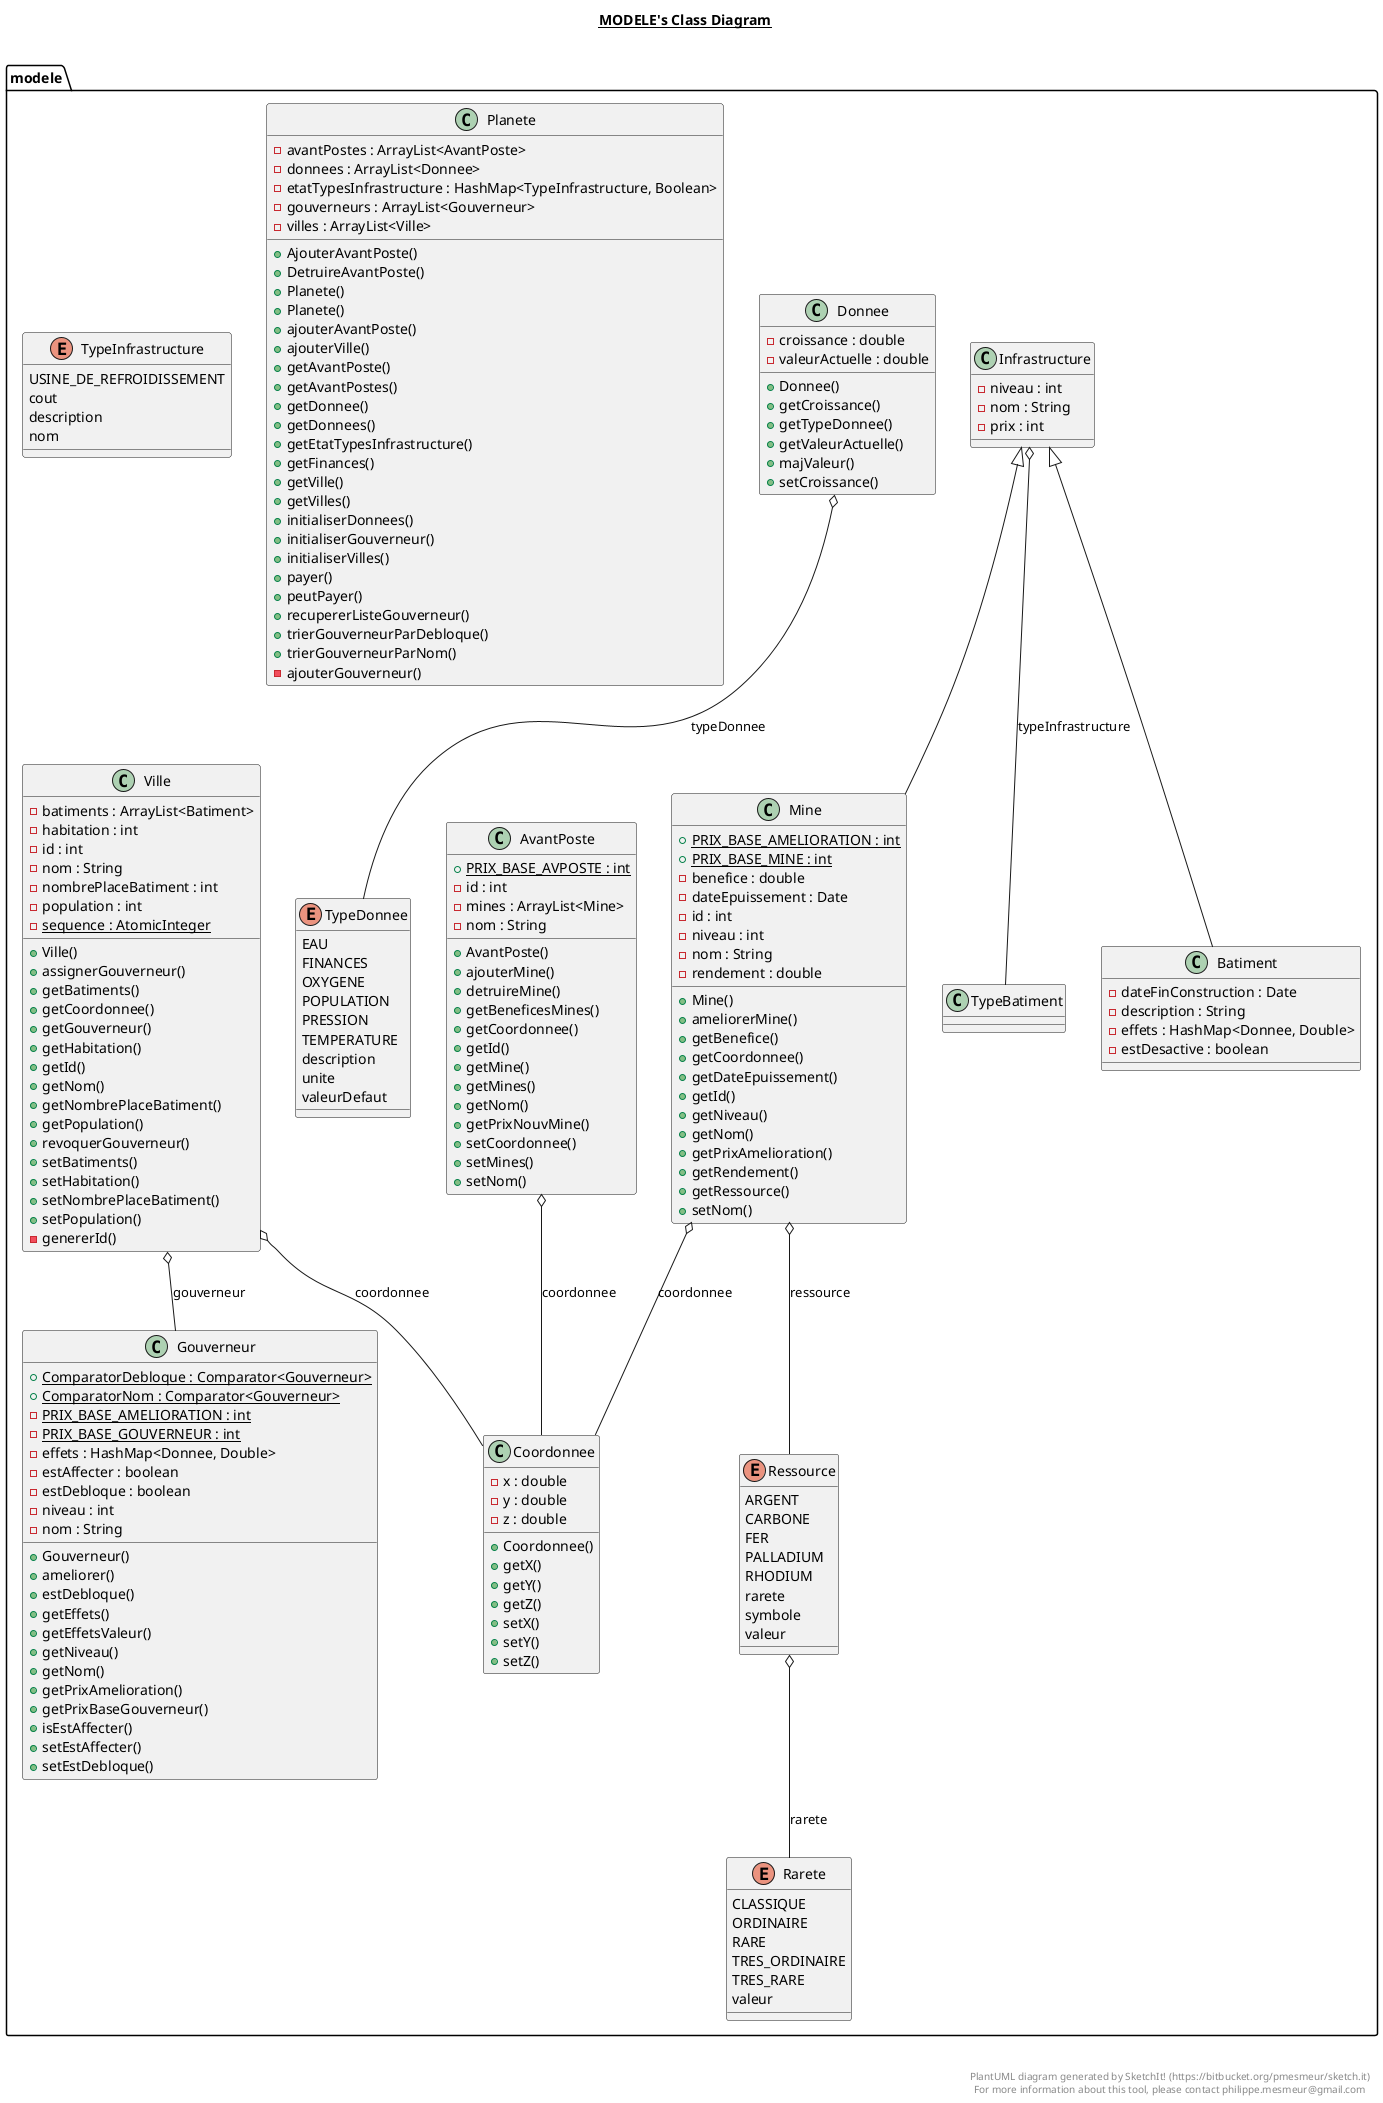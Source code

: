 @startuml

title __MODELE's Class Diagram__\n

  namespace modele {
    class modele.AvantPoste {
        {static} + PRIX_BASE_AVPOSTE : int
        - id : int
        - mines : ArrayList<Mine>
        - nom : String
        + AvantPoste()
        + ajouterMine()
        + detruireMine()
        + getBeneficesMines()
        + getCoordonnee()
        + getId()
        + getMine()
        + getMines()
        + getNom()
        + getPrixNouvMine()
        + setCoordonnee()
        + setMines()
        + setNom()
    }
  }
  

  namespace modele {
    class modele.Batiment {
        - dateFinConstruction : Date
        - description : String
        - effets : HashMap<Donnee, Double>
        - estDesactive : boolean
    }
  }
  

  namespace modele {
    class modele.Coordonnee {
        - x : double
        - y : double
        - z : double
        + Coordonnee()
        + getX()
        + getY()
        + getZ()
        + setX()
        + setY()
        + setZ()
    }
  }
  

  namespace modele {
    class modele.Donnee {
        - croissance : double
        - valeurActuelle : double
        + Donnee()
        + getCroissance()
        + getTypeDonnee()
        + getValeurActuelle()
        + majValeur()
        + setCroissance()
    }
  }
  

  namespace modele {
    class modele.Gouverneur {
        {static} + ComparatorDebloque : Comparator<Gouverneur>
        {static} + ComparatorNom : Comparator<Gouverneur>
        {static} - PRIX_BASE_AMELIORATION : int
        {static} - PRIX_BASE_GOUVERNEUR : int
        - effets : HashMap<Donnee, Double>
        - estAffecter : boolean
        - estDebloque : boolean
        - niveau : int
        - nom : String
        + Gouverneur()
        + ameliorer()
        + estDebloque()
        + getEffets()
        + getEffetsValeur()
        + getNiveau()
        + getNom()
        + getPrixAmelioration()
        + getPrixBaseGouverneur()
        + isEstAffecter()
        + setEstAffecter()
        + setEstDebloque()
    }
  }
  

  namespace modele {
    class modele.Infrastructure {
        - niveau : int
        - nom : String
        - prix : int
    }
  }
  

  namespace modele {
    class modele.Mine {
        {static} + PRIX_BASE_AMELIORATION : int
        {static} + PRIX_BASE_MINE : int
        - benefice : double
        - dateEpuissement : Date
        - id : int
        - niveau : int
        - nom : String
        - rendement : double
        + Mine()
        + ameliorerMine()
        + getBenefice()
        + getCoordonnee()
        + getDateEpuissement()
        + getId()
        + getNiveau()
        + getNom()
        + getPrixAmelioration()
        + getRendement()
        + getRessource()
        + setNom()
    }
  }
  

  namespace modele {
    class modele.Planete {
        - avantPostes : ArrayList<AvantPoste>
        - donnees : ArrayList<Donnee>
        - etatTypesInfrastructure : HashMap<TypeInfrastructure, Boolean>
        - gouverneurs : ArrayList<Gouverneur>
        - villes : ArrayList<Ville>
        + AjouterAvantPoste()
        + DetruireAvantPoste()
        + Planete()
        + Planete()
        + ajouterAvantPoste()
        + ajouterVille()
        + getAvantPoste()
        + getAvantPostes()
        + getDonnee()
        + getDonnees()
        + getEtatTypesInfrastructure()
        + getFinances()
        + getVille()
        + getVilles()
        + initialiserDonnees()
        + initialiserGouverneur()
        + initialiserVilles()
        + payer()
        + peutPayer()
        + recupererListeGouverneur()
        + trierGouverneurParDebloque()
        + trierGouverneurParNom()
        - ajouterGouverneur()
    }
  }
  

  namespace modele {
    enum Rarete {
      CLASSIQUE
      ORDINAIRE
      RARE
      TRES_ORDINAIRE
      TRES_RARE
      valeur
    }
  }
  

  namespace modele {
    enum Ressource {
      ARGENT
      CARBONE
      FER
      PALLADIUM
      RHODIUM
      rarete
      symbole
      valeur
    }
  }
  

  namespace modele {
    enum TypeDonnee {
      EAU
      FINANCES
      OXYGENE
      POPULATION
      PRESSION
      TEMPERATURE
      description
      unite
      valeurDefaut
    }
  }
  

  namespace modele {
    enum TypeInfrastructure {
      USINE_DE_REFROIDISSEMENT
      cout
      description
      nom
    }
  }
  

  namespace modele {
    class modele.Ville {
        - batiments : ArrayList<Batiment>
        - habitation : int
        - id : int
        - nom : String
        - nombrePlaceBatiment : int
        - population : int
        {static} - sequence : AtomicInteger
        + Ville()
        + assignerGouverneur()
        + getBatiments()
        + getCoordonnee()
        + getGouverneur()
        + getHabitation()
        + getId()
        + getNom()
        + getNombrePlaceBatiment()
        + getPopulation()
        + revoquerGouverneur()
        + setBatiments()
        + setHabitation()
        + setNombrePlaceBatiment()
        + setPopulation()
        - genererId()
    }
  }
  

  modele.AvantPoste o-- modele.Coordonnee : coordonnee
  modele.Batiment -up-|> modele.Infrastructure
  modele.Donnee o-- modele.TypeDonnee : typeDonnee
  modele.Infrastructure o-- modele.TypeBatiment : typeInfrastructure
  modele.Mine -up-|> modele.Infrastructure
  modele.Mine o-- modele.Coordonnee : coordonnee
  modele.Mine o-- modele.Ressource : ressource
  modele.Ressource o-- modele.Rarete : rarete
  modele.Ville o-- modele.Coordonnee : coordonnee
  modele.Ville o-- modele.Gouverneur : gouverneur


right footer


PlantUML diagram generated by SketchIt! (https://bitbucket.org/pmesmeur/sketch.it)
For more information about this tool, please contact philippe.mesmeur@gmail.com
endfooter

@enduml
